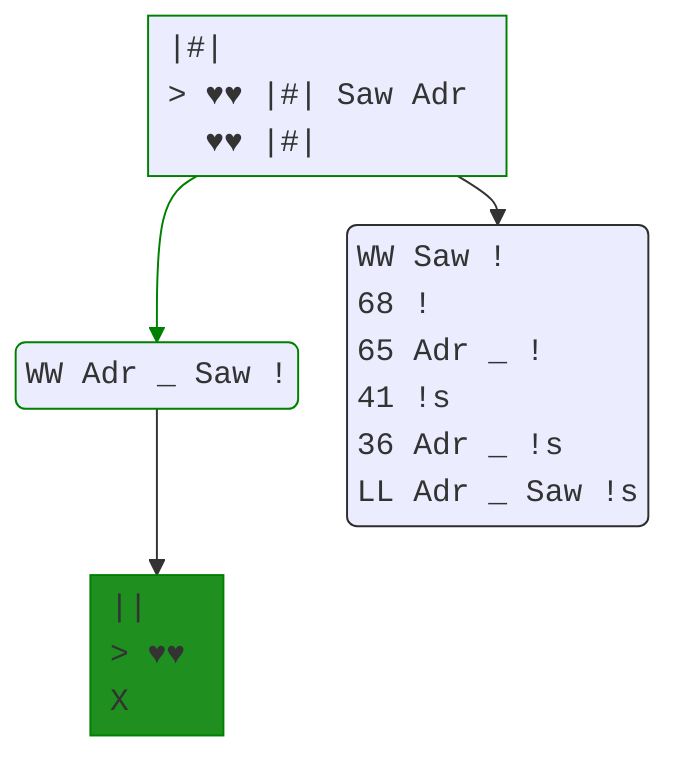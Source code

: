 ---
config:
  themeVariables:
    fontFamily: Monospace
    fontWeight: bold
    edgeLabelBackground: "#0e0e0e"
    # Node border color
    nodeBorder: "#2e2e2e"
  nodeSpacing: 25
  rankSpacing: 25
  flowchart:
    padding: 5
---
graph TD;
  n0["|#|&nbsp;<br>>&nbsp;♥♥&nbsp;|#|&nbsp;Saw&nbsp;Adr&nbsp;<br>&nbsp;&nbsp;♥♥&nbsp;|#|&nbsp;<br>"]
  style n0 text-align:left,stroke:green;
  d0-1("WW Adr _ Saw !")
  n0 --> d0-1
  style d0-1 stroke: green
  linkStyle 0 stroke: green;
  d0-1 --> n2
  h0("WW Saw !<br>68 !<br>65 Adr _ !<br>41 !s<br>36 Adr _ !s<br>LL Adr _ Saw !s")
  n0 --> h0
  style h0 text-align:left
  n2["||&nbsp;<br>>&nbsp;♥♥&nbsp;<br>X&nbsp;&nbsp;&nbsp;&nbsp;<br>"]
  style n2 text-align:left,stroke:green;
  style n2 fill:#1f9020